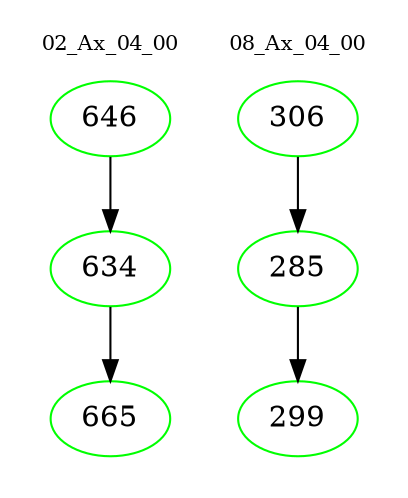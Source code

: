 digraph{
subgraph cluster_0 {
color = white
label = "02_Ax_04_00";
fontsize=10;
T0_646 [label="646", color="green"]
T0_646 -> T0_634 [color="black"]
T0_634 [label="634", color="green"]
T0_634 -> T0_665 [color="black"]
T0_665 [label="665", color="green"]
}
subgraph cluster_1 {
color = white
label = "08_Ax_04_00";
fontsize=10;
T1_306 [label="306", color="green"]
T1_306 -> T1_285 [color="black"]
T1_285 [label="285", color="green"]
T1_285 -> T1_299 [color="black"]
T1_299 [label="299", color="green"]
}
}
